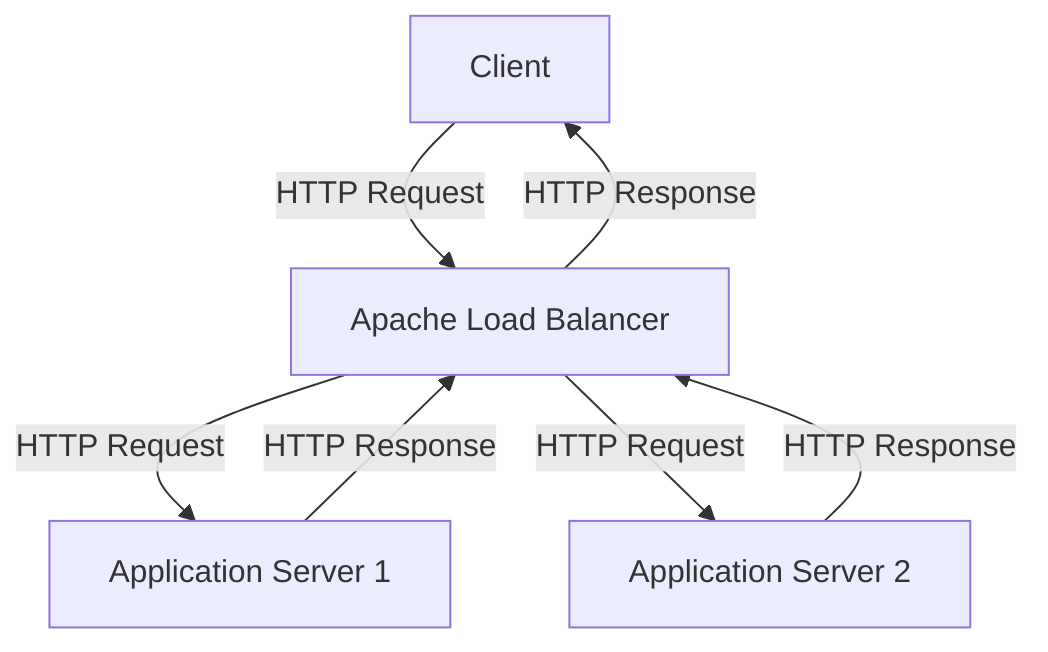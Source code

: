 graph TB
  A["Client"] -- "HTTP Request" --> B["Apache Load Balancer"]
  B -- "HTTP Request" --> C["Application Server 1"]
  B -- "HTTP Request" --> D["Application Server 2"]
  C -- "HTTP Response" --> B
  D -- "HTTP Response" --> B
  B -- "HTTP Response" --> A